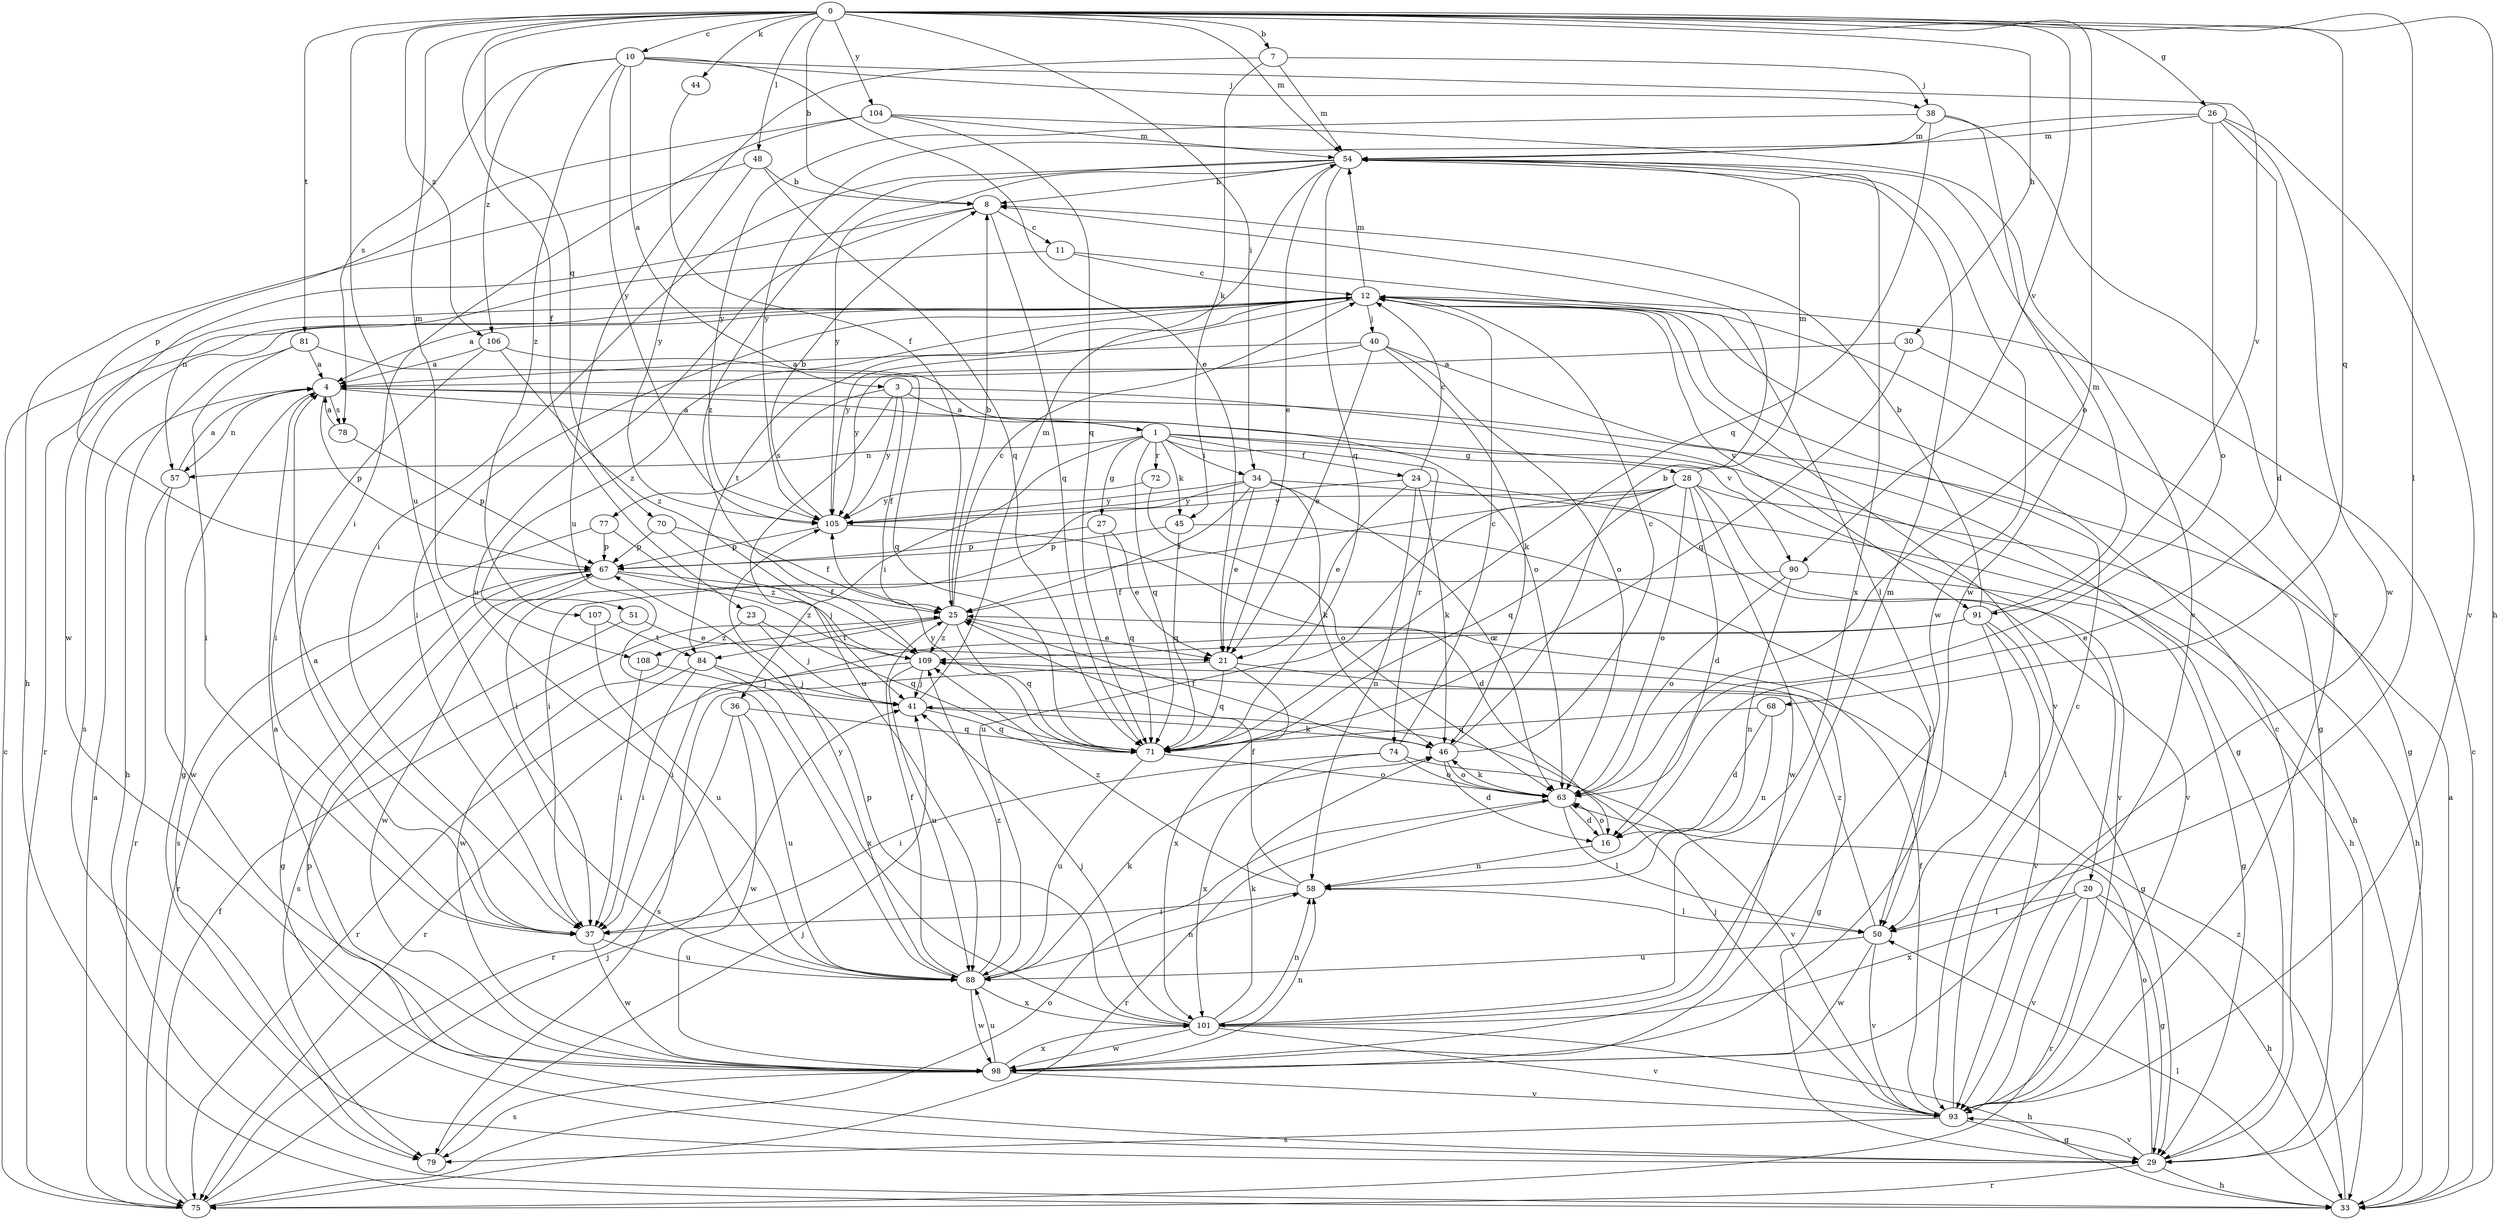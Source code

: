strict digraph  {
0;
1;
3;
4;
7;
8;
10;
11;
12;
16;
20;
21;
23;
24;
25;
26;
27;
28;
29;
30;
33;
34;
36;
37;
38;
40;
41;
44;
45;
46;
48;
50;
51;
54;
57;
58;
63;
67;
68;
70;
71;
72;
74;
75;
77;
78;
79;
81;
84;
88;
90;
91;
93;
98;
101;
104;
105;
106;
107;
108;
109;
0 -> 7  [label=b];
0 -> 8  [label=b];
0 -> 10  [label=c];
0 -> 23  [label=f];
0 -> 26  [label=g];
0 -> 30  [label=h];
0 -> 33  [label=h];
0 -> 34  [label=i];
0 -> 44  [label=k];
0 -> 48  [label=l];
0 -> 50  [label=l];
0 -> 51  [label=m];
0 -> 54  [label=m];
0 -> 63  [label=o];
0 -> 68  [label=q];
0 -> 70  [label=q];
0 -> 81  [label=t];
0 -> 88  [label=u];
0 -> 90  [label=v];
0 -> 104  [label=y];
0 -> 106  [label=z];
1 -> 24  [label=f];
1 -> 27  [label=g];
1 -> 28  [label=g];
1 -> 33  [label=h];
1 -> 34  [label=i];
1 -> 36  [label=i];
1 -> 45  [label=k];
1 -> 57  [label=n];
1 -> 71  [label=q];
1 -> 72  [label=r];
1 -> 74  [label=r];
3 -> 1  [label=a];
3 -> 20  [label=e];
3 -> 25  [label=f];
3 -> 77  [label=s];
3 -> 88  [label=u];
3 -> 105  [label=y];
4 -> 1  [label=a];
4 -> 29  [label=g];
4 -> 57  [label=n];
4 -> 67  [label=p];
4 -> 78  [label=s];
4 -> 90  [label=v];
7 -> 38  [label=j];
7 -> 45  [label=k];
7 -> 54  [label=m];
7 -> 88  [label=u];
8 -> 11  [label=c];
8 -> 71  [label=q];
8 -> 88  [label=u];
8 -> 98  [label=w];
10 -> 3  [label=a];
10 -> 21  [label=e];
10 -> 38  [label=j];
10 -> 78  [label=s];
10 -> 91  [label=v];
10 -> 105  [label=y];
10 -> 106  [label=z];
10 -> 107  [label=z];
11 -> 12  [label=c];
11 -> 50  [label=l];
11 -> 57  [label=n];
12 -> 4  [label=a];
12 -> 29  [label=g];
12 -> 37  [label=i];
12 -> 40  [label=j];
12 -> 54  [label=m];
12 -> 75  [label=r];
12 -> 79  [label=s];
12 -> 84  [label=t];
12 -> 91  [label=v];
12 -> 93  [label=v];
12 -> 105  [label=y];
12 -> 108  [label=z];
16 -> 58  [label=n];
16 -> 63  [label=o];
20 -> 29  [label=g];
20 -> 33  [label=h];
20 -> 50  [label=l];
20 -> 75  [label=r];
20 -> 93  [label=v];
20 -> 101  [label=x];
21 -> 29  [label=g];
21 -> 71  [label=q];
21 -> 79  [label=s];
21 -> 101  [label=x];
23 -> 41  [label=j];
23 -> 71  [label=q];
23 -> 108  [label=z];
24 -> 12  [label=c];
24 -> 21  [label=e];
24 -> 33  [label=h];
24 -> 46  [label=k];
24 -> 58  [label=n];
24 -> 105  [label=y];
25 -> 8  [label=b];
25 -> 12  [label=c];
25 -> 21  [label=e];
25 -> 71  [label=q];
25 -> 84  [label=t];
25 -> 98  [label=w];
25 -> 109  [label=z];
26 -> 16  [label=d];
26 -> 54  [label=m];
26 -> 63  [label=o];
26 -> 93  [label=v];
26 -> 98  [label=w];
26 -> 105  [label=y];
27 -> 21  [label=e];
27 -> 67  [label=p];
27 -> 71  [label=q];
28 -> 16  [label=d];
28 -> 33  [label=h];
28 -> 37  [label=i];
28 -> 54  [label=m];
28 -> 63  [label=o];
28 -> 71  [label=q];
28 -> 88  [label=u];
28 -> 93  [label=v];
28 -> 98  [label=w];
28 -> 105  [label=y];
29 -> 12  [label=c];
29 -> 33  [label=h];
29 -> 63  [label=o];
29 -> 67  [label=p];
29 -> 75  [label=r];
29 -> 93  [label=v];
30 -> 4  [label=a];
30 -> 29  [label=g];
30 -> 71  [label=q];
33 -> 4  [label=a];
33 -> 12  [label=c];
33 -> 50  [label=l];
33 -> 109  [label=z];
34 -> 21  [label=e];
34 -> 25  [label=f];
34 -> 37  [label=i];
34 -> 46  [label=k];
34 -> 63  [label=o];
34 -> 93  [label=v];
34 -> 105  [label=y];
36 -> 71  [label=q];
36 -> 75  [label=r];
36 -> 88  [label=u];
36 -> 98  [label=w];
37 -> 4  [label=a];
37 -> 88  [label=u];
37 -> 98  [label=w];
38 -> 54  [label=m];
38 -> 71  [label=q];
38 -> 93  [label=v];
38 -> 98  [label=w];
38 -> 105  [label=y];
40 -> 4  [label=a];
40 -> 21  [label=e];
40 -> 29  [label=g];
40 -> 46  [label=k];
40 -> 63  [label=o];
40 -> 105  [label=y];
41 -> 46  [label=k];
41 -> 54  [label=m];
41 -> 71  [label=q];
44 -> 25  [label=f];
45 -> 50  [label=l];
45 -> 67  [label=p];
45 -> 71  [label=q];
46 -> 8  [label=b];
46 -> 12  [label=c];
46 -> 16  [label=d];
46 -> 25  [label=f];
46 -> 63  [label=o];
48 -> 8  [label=b];
48 -> 33  [label=h];
48 -> 71  [label=q];
48 -> 105  [label=y];
50 -> 88  [label=u];
50 -> 93  [label=v];
50 -> 98  [label=w];
50 -> 109  [label=z];
51 -> 21  [label=e];
51 -> 79  [label=s];
54 -> 8  [label=b];
54 -> 21  [label=e];
54 -> 37  [label=i];
54 -> 71  [label=q];
54 -> 98  [label=w];
54 -> 101  [label=x];
54 -> 105  [label=y];
54 -> 109  [label=z];
57 -> 4  [label=a];
57 -> 75  [label=r];
57 -> 98  [label=w];
58 -> 25  [label=f];
58 -> 37  [label=i];
58 -> 50  [label=l];
58 -> 109  [label=z];
63 -> 16  [label=d];
63 -> 46  [label=k];
63 -> 50  [label=l];
63 -> 75  [label=r];
67 -> 25  [label=f];
67 -> 29  [label=g];
67 -> 75  [label=r];
67 -> 98  [label=w];
67 -> 109  [label=z];
68 -> 16  [label=d];
68 -> 58  [label=n];
68 -> 71  [label=q];
70 -> 25  [label=f];
70 -> 41  [label=j];
70 -> 67  [label=p];
71 -> 63  [label=o];
71 -> 88  [label=u];
71 -> 105  [label=y];
72 -> 63  [label=o];
72 -> 105  [label=y];
74 -> 12  [label=c];
74 -> 37  [label=i];
74 -> 63  [label=o];
74 -> 93  [label=v];
74 -> 101  [label=x];
75 -> 4  [label=a];
75 -> 12  [label=c];
75 -> 25  [label=f];
75 -> 41  [label=j];
75 -> 63  [label=o];
77 -> 67  [label=p];
77 -> 79  [label=s];
77 -> 109  [label=z];
78 -> 4  [label=a];
78 -> 67  [label=p];
79 -> 41  [label=j];
81 -> 4  [label=a];
81 -> 33  [label=h];
81 -> 37  [label=i];
81 -> 71  [label=q];
84 -> 37  [label=i];
84 -> 41  [label=j];
84 -> 75  [label=r];
84 -> 101  [label=x];
88 -> 25  [label=f];
88 -> 46  [label=k];
88 -> 58  [label=n];
88 -> 98  [label=w];
88 -> 101  [label=x];
88 -> 105  [label=y];
88 -> 109  [label=z];
90 -> 25  [label=f];
90 -> 29  [label=g];
90 -> 58  [label=n];
90 -> 63  [label=o];
91 -> 8  [label=b];
91 -> 29  [label=g];
91 -> 37  [label=i];
91 -> 50  [label=l];
91 -> 54  [label=m];
91 -> 93  [label=v];
91 -> 109  [label=z];
93 -> 12  [label=c];
93 -> 25  [label=f];
93 -> 29  [label=g];
93 -> 41  [label=j];
93 -> 79  [label=s];
98 -> 4  [label=a];
98 -> 58  [label=n];
98 -> 79  [label=s];
98 -> 88  [label=u];
98 -> 93  [label=v];
98 -> 101  [label=x];
101 -> 33  [label=h];
101 -> 41  [label=j];
101 -> 46  [label=k];
101 -> 54  [label=m];
101 -> 58  [label=n];
101 -> 67  [label=p];
101 -> 93  [label=v];
101 -> 98  [label=w];
104 -> 37  [label=i];
104 -> 54  [label=m];
104 -> 67  [label=p];
104 -> 71  [label=q];
104 -> 93  [label=v];
105 -> 8  [label=b];
105 -> 16  [label=d];
105 -> 67  [label=p];
106 -> 4  [label=a];
106 -> 37  [label=i];
106 -> 63  [label=o];
106 -> 109  [label=z];
107 -> 84  [label=t];
107 -> 88  [label=u];
108 -> 37  [label=i];
108 -> 41  [label=j];
109 -> 41  [label=j];
109 -> 75  [label=r];
109 -> 88  [label=u];
}

